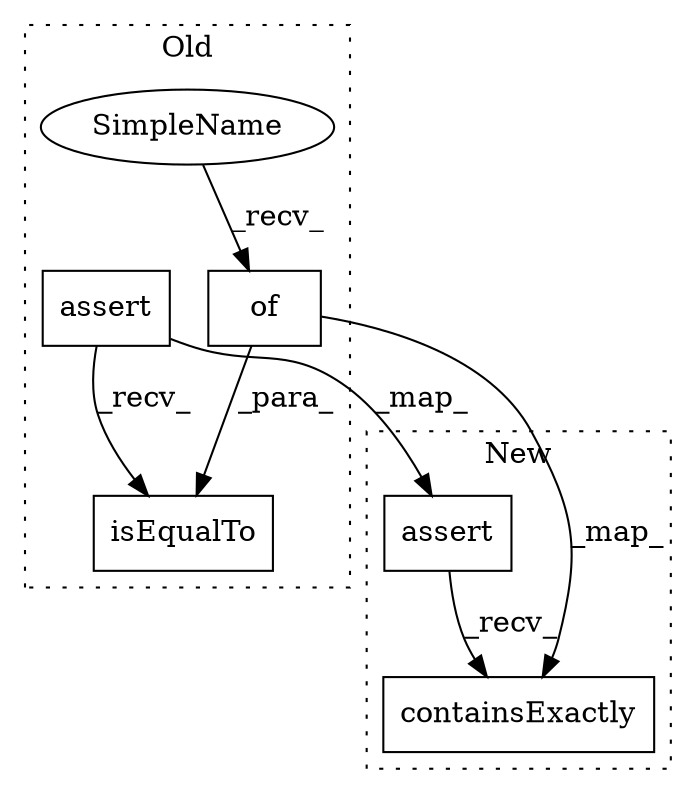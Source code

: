 digraph G {
subgraph cluster0 {
1 [label="of" a="32" s="1860,2120" l="20,1" shape="box"];
3 [label="isEqualTo" a="32" s="1816,2121" l="23,1" shape="box"];
4 [label="assert" a="32" s="1784,1805" l="11,1" shape="box"];
6 [label="SimpleName" a="42" s="1839" l="12" shape="ellipse"];
label = "Old";
style="dotted";
}
subgraph cluster1 {
2 [label="containsExactly" a="32" s="1769,2006" l="29,1" shape="box"];
5 [label="assert" a="32" s="1737,1758" l="11,1" shape="box"];
label = "New";
style="dotted";
}
1 -> 2 [label="_map_"];
1 -> 3 [label="_para_"];
4 -> 5 [label="_map_"];
4 -> 3 [label="_recv_"];
5 -> 2 [label="_recv_"];
6 -> 1 [label="_recv_"];
}